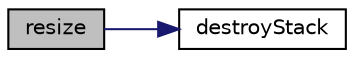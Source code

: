 digraph "resize"
{
  edge [fontname="Helvetica",fontsize="10",labelfontname="Helvetica",labelfontsize="10"];
  node [fontname="Helvetica",fontsize="10",shape=record];
  rankdir="LR";
  Node1 [label="resize",height=0.2,width=0.4,color="black", fillcolor="grey75", style="filled", fontcolor="black"];
  Node1 -> Node2 [color="midnightblue",fontsize="10",style="solid",fontname="Helvetica"];
  Node2 [label="destroyStack",height=0.2,width=0.4,color="black", fillcolor="white", style="filled",URL="$stack_8c.html#a0d48ce92d6b2aa82f0a331c4d14204d4"];
}
